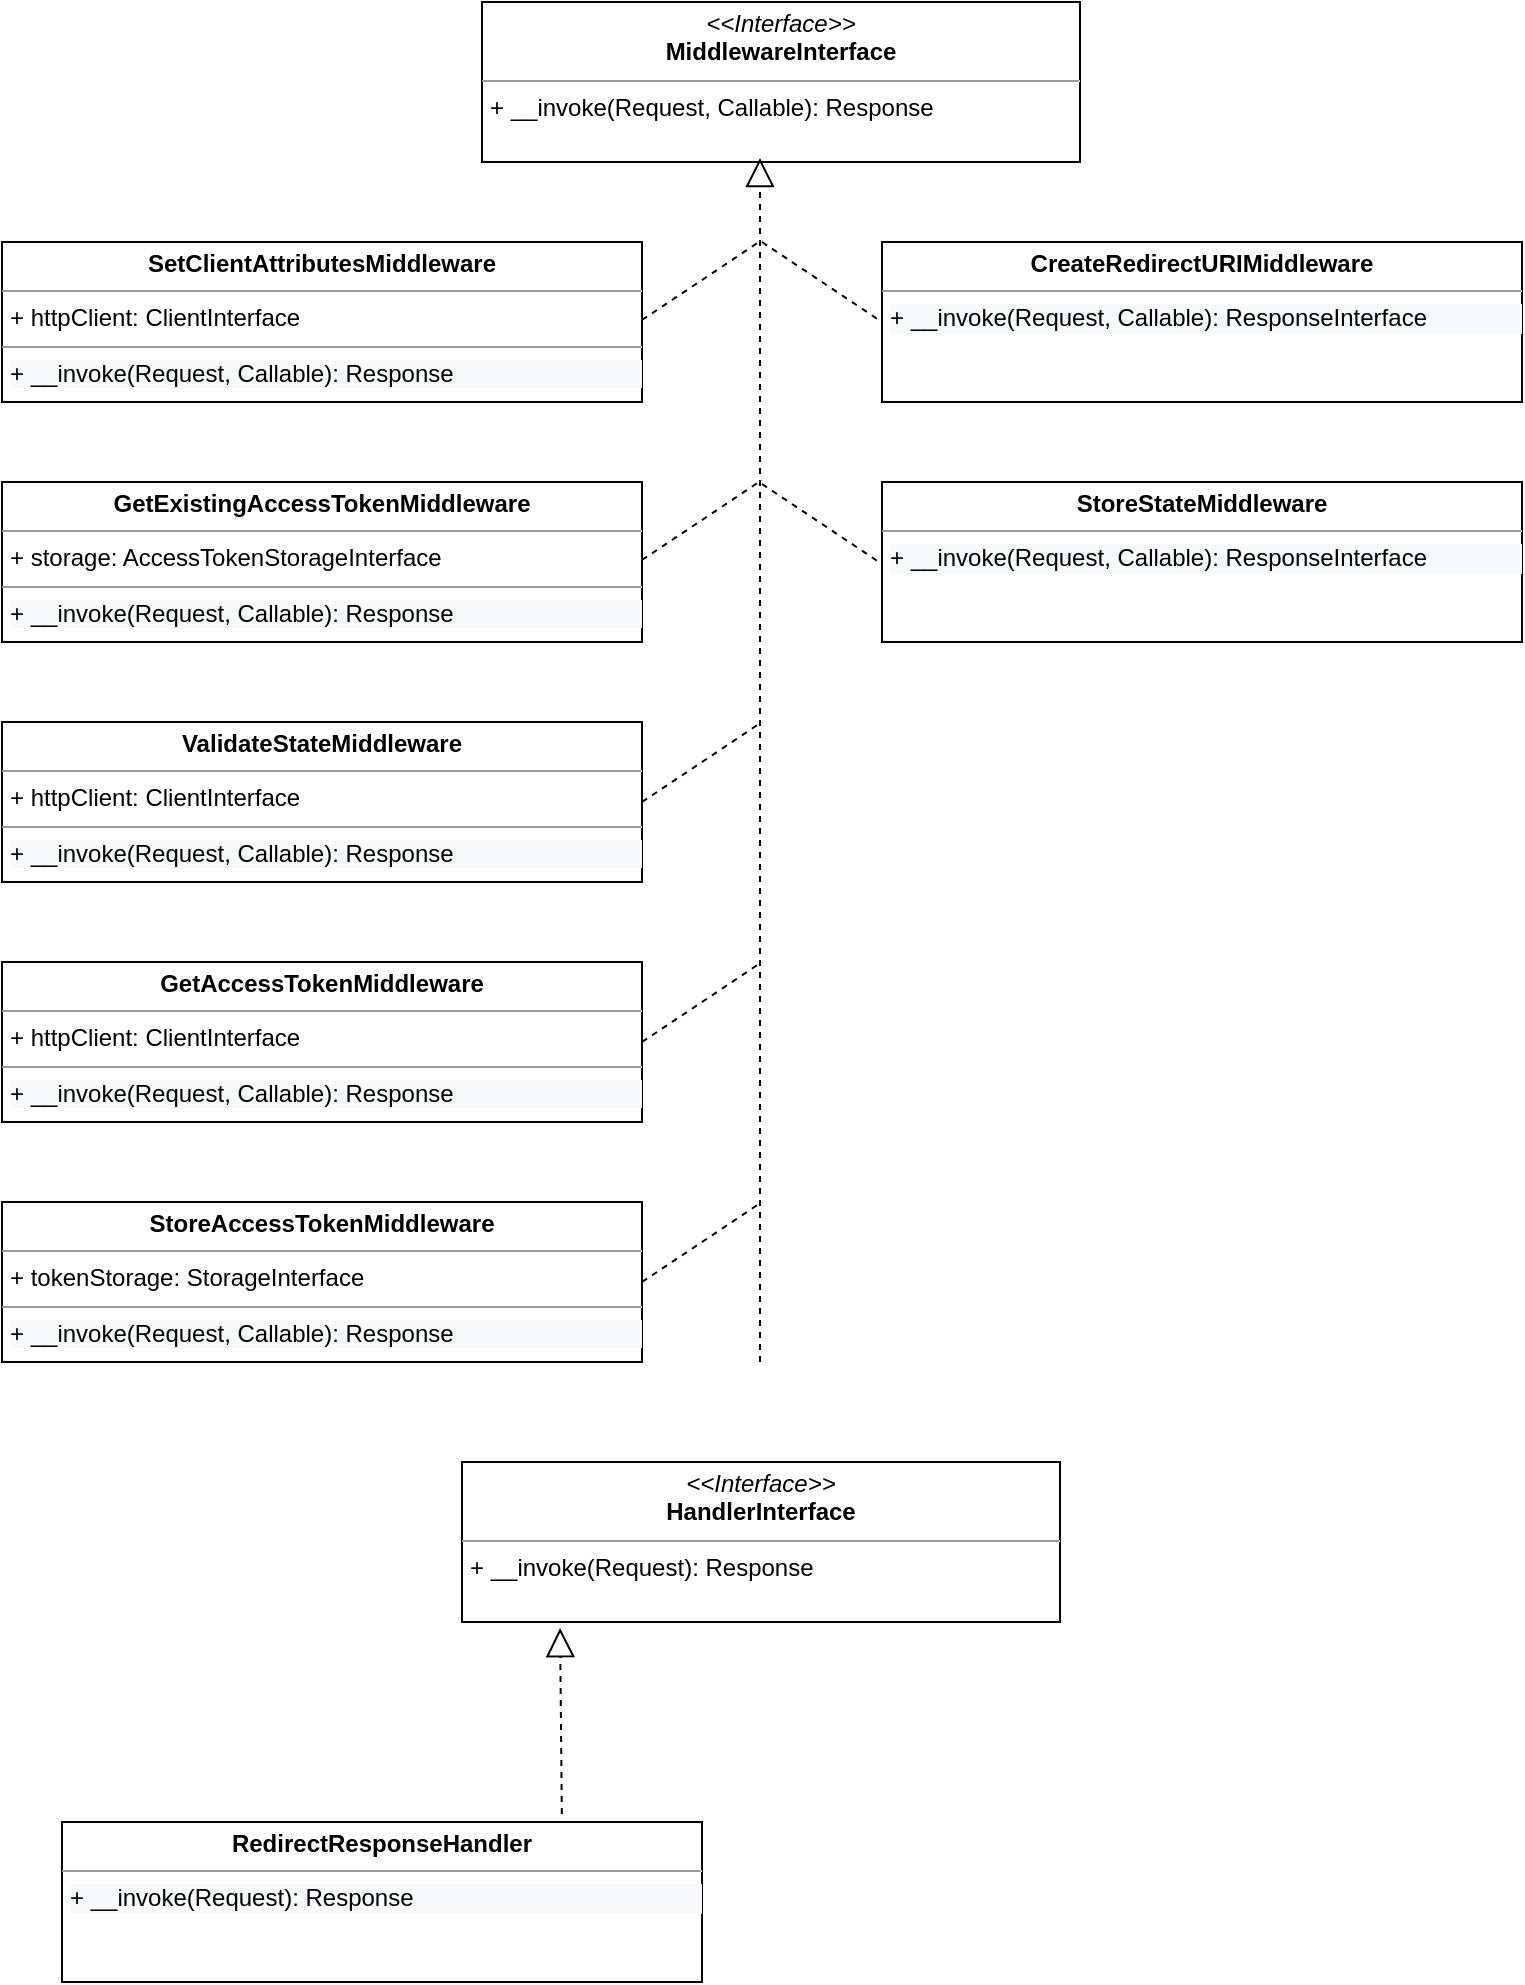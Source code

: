 <mxfile version="13.7.3" type="github" pages="3">
  <diagram id="qrGcWWRsO0BOdbryA6Jo" name="Page-1">
    <mxGraphModel dx="1372" dy="774" grid="1" gridSize="10" guides="1" tooltips="1" connect="1" arrows="1" fold="1" page="1" pageScale="1" pageWidth="827" pageHeight="1169" math="0" shadow="0">
      <root>
        <mxCell id="0" />
        <mxCell id="1" parent="0" />
        <mxCell id="8NeAwoeYT95xqPQiHcfP-7" value="&lt;p style=&quot;margin: 0px ; margin-top: 4px ; text-align: center&quot;&gt;&lt;i&gt;&amp;lt;&amp;lt;Interface&amp;gt;&amp;gt;&lt;/i&gt;&lt;br&gt;&lt;b&gt;MiddlewareInterface&lt;/b&gt;&lt;/p&gt;&lt;hr size=&quot;1&quot;&gt;&lt;p style=&quot;margin: 0px ; margin-left: 4px&quot;&gt;&lt;span&gt;+ __invoke(Request, Callable): Response&lt;/span&gt;&lt;/p&gt;&amp;nbsp;&amp;nbsp;&lt;p style=&quot;margin: 0px ; margin-left: 4px&quot;&gt;&lt;br&gt;&lt;/p&gt;" style="verticalAlign=top;align=left;overflow=fill;fontSize=12;fontFamily=Helvetica;html=1;" parent="1" vertex="1">
          <mxGeometry x="240" y="40" width="299" height="80" as="geometry" />
        </mxCell>
        <mxCell id="8NeAwoeYT95xqPQiHcfP-14" value="&lt;p style=&quot;margin: 0px ; margin-top: 4px ; text-align: center&quot;&gt;&lt;b&gt;GetAccessTokenMiddleware&lt;/b&gt;&lt;/p&gt;&lt;hr size=&quot;1&quot;&gt;&lt;p style=&quot;margin: 0px ; margin-left: 4px&quot;&gt;+ httpClient: ClientInterface&lt;/p&gt;&lt;hr size=&quot;1&quot;&gt;&lt;p style=&quot;margin: 0px ; margin-left: 4px&quot;&gt;&lt;span style=&quot;color: rgb(0 , 0 , 0) ; font-family: &amp;#34;helvetica&amp;#34; ; font-size: 12px ; font-style: normal ; font-weight: 400 ; letter-spacing: normal ; text-align: left ; text-indent: 0px ; text-transform: none ; word-spacing: 0px ; background-color: rgb(248 , 249 , 250) ; float: none ; display: inline&quot;&gt;&lt;/span&gt;&lt;/p&gt;&lt;p style=&quot;color: rgb(0 , 0 , 0) ; font-family: &amp;#34;helvetica&amp;#34; ; font-size: 12px ; font-style: normal ; font-weight: 400 ; letter-spacing: normal ; text-align: left ; text-indent: 0px ; text-transform: none ; word-spacing: 0px ; background-color: rgb(248 , 249 , 250) ; margin: 0px 0px 0px 4px&quot;&gt;&lt;span&gt;+ __invoke(Request, Callable): Response&lt;/span&gt;&lt;/p&gt;" style="verticalAlign=top;align=left;overflow=fill;fontSize=12;fontFamily=Helvetica;html=1;" parent="1" vertex="1">
          <mxGeometry y="520" width="320" height="80" as="geometry" />
        </mxCell>
        <mxCell id="dH7i99eDoG9-ZAs9Vy-J-1" value="&lt;p style=&quot;margin: 0px ; margin-top: 4px ; text-align: center&quot;&gt;&lt;b&gt;StoreAccessTokenMiddleware&lt;/b&gt;&lt;/p&gt;&lt;hr size=&quot;1&quot;&gt;&lt;p style=&quot;margin: 0px ; margin-left: 4px&quot;&gt;+ tokenStorage: StorageInterface&lt;/p&gt;&lt;hr size=&quot;1&quot;&gt;&lt;p style=&quot;margin: 0px ; margin-left: 4px&quot;&gt;&lt;span style=&quot;color: rgb(0 , 0 , 0) ; font-family: &amp;#34;helvetica&amp;#34; ; font-size: 12px ; font-style: normal ; font-weight: 400 ; letter-spacing: normal ; text-align: left ; text-indent: 0px ; text-transform: none ; word-spacing: 0px ; background-color: rgb(248 , 249 , 250) ; float: none ; display: inline&quot;&gt;&lt;/span&gt;&lt;/p&gt;&lt;p style=&quot;color: rgb(0 , 0 , 0) ; font-family: &amp;#34;helvetica&amp;#34; ; font-size: 12px ; font-style: normal ; font-weight: 400 ; letter-spacing: normal ; text-align: left ; text-indent: 0px ; text-transform: none ; word-spacing: 0px ; background-color: rgb(248 , 249 , 250) ; margin: 0px 0px 0px 4px&quot;&gt;&lt;span&gt;+ __invoke(Request, Callable): Response&lt;/span&gt;&lt;/p&gt;" style="verticalAlign=top;align=left;overflow=fill;fontSize=12;fontFamily=Helvetica;html=1;" parent="1" vertex="1">
          <mxGeometry y="640" width="320" height="80" as="geometry" />
        </mxCell>
        <mxCell id="437Ta0UJ8jdZ3Wq3ndbt-1" value="&lt;p style=&quot;margin: 0px ; margin-top: 4px ; text-align: center&quot;&gt;&lt;b&gt;CreateRedirectURIMiddleware&lt;/b&gt;&lt;/p&gt;&lt;hr size=&quot;1&quot;&gt;&lt;p style=&quot;margin: 0px ; margin-left: 4px&quot;&gt;&lt;/p&gt;&lt;p style=&quot;margin: 0px ; margin-left: 4px&quot;&gt;&lt;span style=&quot;color: rgb(0 , 0 , 0) ; font-family: &amp;#34;helvetica&amp;#34; ; font-size: 12px ; font-style: normal ; font-weight: 400 ; letter-spacing: normal ; text-align: left ; text-indent: 0px ; text-transform: none ; word-spacing: 0px ; background-color: rgb(248 , 249 , 250) ; float: none ; display: inline&quot;&gt;&lt;/span&gt;&lt;/p&gt;&lt;p style=&quot;color: rgb(0 , 0 , 0) ; font-family: &amp;#34;helvetica&amp;#34; ; font-size: 12px ; font-style: normal ; font-weight: 400 ; letter-spacing: normal ; text-align: left ; text-indent: 0px ; text-transform: none ; word-spacing: 0px ; background-color: rgb(248 , 249 , 250) ; margin: 0px 0px 0px 4px&quot;&gt;&lt;span&gt;+ __invoke(Request, Callable): ResponseInterface&lt;/span&gt;&lt;/p&gt;" style="verticalAlign=top;align=left;overflow=fill;fontSize=12;fontFamily=Helvetica;html=1;" parent="1" vertex="1">
          <mxGeometry x="440" y="160" width="320" height="80" as="geometry" />
        </mxCell>
        <mxCell id="437Ta0UJ8jdZ3Wq3ndbt-2" value="&lt;p style=&quot;margin: 0px ; margin-top: 4px ; text-align: center&quot;&gt;&lt;b&gt;StoreStateMiddleware&lt;/b&gt;&lt;/p&gt;&lt;hr size=&quot;1&quot;&gt;&lt;p style=&quot;margin: 0px ; margin-left: 4px&quot;&gt;&lt;/p&gt;&lt;p style=&quot;margin: 0px ; margin-left: 4px&quot;&gt;&lt;span style=&quot;color: rgb(0 , 0 , 0) ; font-family: &amp;#34;helvetica&amp;#34; ; font-size: 12px ; font-style: normal ; font-weight: 400 ; letter-spacing: normal ; text-align: left ; text-indent: 0px ; text-transform: none ; word-spacing: 0px ; background-color: rgb(248 , 249 , 250) ; float: none ; display: inline&quot;&gt;&lt;/span&gt;&lt;/p&gt;&lt;p style=&quot;color: rgb(0 , 0 , 0) ; font-family: &amp;#34;helvetica&amp;#34; ; font-size: 12px ; font-style: normal ; font-weight: 400 ; letter-spacing: normal ; text-align: left ; text-indent: 0px ; text-transform: none ; word-spacing: 0px ; background-color: rgb(248 , 249 , 250) ; margin: 0px 0px 0px 4px&quot;&gt;&lt;span&gt;+ __invoke(Request, Callable): ResponseInterface&lt;/span&gt;&lt;/p&gt;" style="verticalAlign=top;align=left;overflow=fill;fontSize=12;fontFamily=Helvetica;html=1;" parent="1" vertex="1">
          <mxGeometry x="440" y="280" width="320" height="80" as="geometry" />
        </mxCell>
        <mxCell id="437Ta0UJ8jdZ3Wq3ndbt-17" value="" style="endArrow=block;dashed=1;endFill=0;endSize=12;html=1;" parent="1" edge="1">
          <mxGeometry width="160" relative="1" as="geometry">
            <mxPoint x="379" y="720" as="sourcePoint" />
            <mxPoint x="379" y="118" as="targetPoint" />
          </mxGeometry>
        </mxCell>
        <mxCell id="nZNE6GQDTucfdXVpyQp9-2" value="&lt;p style=&quot;margin: 0px ; margin-top: 4px ; text-align: center&quot;&gt;&lt;b&gt;ValidateStateMiddleware&lt;/b&gt;&lt;/p&gt;&lt;hr size=&quot;1&quot;&gt;&lt;p style=&quot;margin: 0px ; margin-left: 4px&quot;&gt;+ httpClient: ClientInterface&lt;/p&gt;&lt;hr size=&quot;1&quot;&gt;&lt;p style=&quot;margin: 0px ; margin-left: 4px&quot;&gt;&lt;span style=&quot;color: rgb(0 , 0 , 0) ; font-family: &amp;#34;helvetica&amp;#34; ; font-size: 12px ; font-style: normal ; font-weight: 400 ; letter-spacing: normal ; text-align: left ; text-indent: 0px ; text-transform: none ; word-spacing: 0px ; background-color: rgb(248 , 249 , 250) ; float: none ; display: inline&quot;&gt;&lt;/span&gt;&lt;/p&gt;&lt;p style=&quot;color: rgb(0 , 0 , 0) ; font-family: &amp;#34;helvetica&amp;#34; ; font-size: 12px ; font-style: normal ; font-weight: 400 ; letter-spacing: normal ; text-align: left ; text-indent: 0px ; text-transform: none ; word-spacing: 0px ; background-color: rgb(248 , 249 , 250) ; margin: 0px 0px 0px 4px&quot;&gt;&lt;span&gt;+ __invoke(Request, Callable): Response&lt;/span&gt;&lt;/p&gt;" style="verticalAlign=top;align=left;overflow=fill;fontSize=12;fontFamily=Helvetica;html=1;" parent="1" vertex="1">
          <mxGeometry y="400" width="320" height="80" as="geometry" />
        </mxCell>
        <mxCell id="c0_8Wl3W00QT2Rh3ec4e-10" value="&lt;p style=&quot;margin: 0px ; margin-top: 4px ; text-align: center&quot;&gt;&lt;b&gt;GetExistingAccessTokenMiddleware&lt;/b&gt;&lt;/p&gt;&lt;hr size=&quot;1&quot;&gt;&lt;p style=&quot;margin: 0px ; margin-left: 4px&quot;&gt;+ storage: AccessTokenStorageInterface&lt;/p&gt;&lt;hr size=&quot;1&quot;&gt;&lt;p style=&quot;margin: 0px ; margin-left: 4px&quot;&gt;&lt;span style=&quot;color: rgb(0 , 0 , 0) ; font-family: &amp;#34;helvetica&amp;#34; ; font-size: 12px ; font-style: normal ; font-weight: 400 ; letter-spacing: normal ; text-align: left ; text-indent: 0px ; text-transform: none ; word-spacing: 0px ; background-color: rgb(248 , 249 , 250) ; float: none ; display: inline&quot;&gt;&lt;/span&gt;&lt;/p&gt;&lt;p style=&quot;color: rgb(0 , 0 , 0) ; font-family: &amp;#34;helvetica&amp;#34; ; font-size: 12px ; font-style: normal ; font-weight: 400 ; letter-spacing: normal ; text-align: left ; text-indent: 0px ; text-transform: none ; word-spacing: 0px ; background-color: rgb(248 , 249 , 250) ; margin: 0px 0px 0px 4px&quot;&gt;&lt;span&gt;+ __invoke(Request, Callable): Response&lt;/span&gt;&lt;/p&gt;" style="verticalAlign=top;align=left;overflow=fill;fontSize=12;fontFamily=Helvetica;html=1;" parent="1" vertex="1">
          <mxGeometry y="280" width="320" height="80" as="geometry" />
        </mxCell>
        <mxCell id="c0_8Wl3W00QT2Rh3ec4e-12" value="" style="endArrow=none;dashed=1;html=1;exitX=1;exitY=0.5;exitDx=0;exitDy=0;" parent="1" edge="1">
          <mxGeometry width="50" height="50" relative="1" as="geometry">
            <mxPoint x="320" y="560" as="sourcePoint" />
            <mxPoint x="380" y="520" as="targetPoint" />
            <Array as="points">
              <mxPoint x="380" y="520" />
            </Array>
          </mxGeometry>
        </mxCell>
        <mxCell id="r6jDAVwYO0hfleiq5wBw-1" value="" style="endArrow=none;dashed=1;html=1;exitX=1;exitY=0.5;exitDx=0;exitDy=0;" parent="1" edge="1">
          <mxGeometry width="50" height="50" relative="1" as="geometry">
            <mxPoint x="320" y="680" as="sourcePoint" />
            <mxPoint x="380" y="640" as="targetPoint" />
            <Array as="points">
              <mxPoint x="380" y="640" />
            </Array>
          </mxGeometry>
        </mxCell>
        <mxCell id="r6jDAVwYO0hfleiq5wBw-2" value="&lt;p style=&quot;margin: 0px ; margin-top: 4px ; text-align: center&quot;&gt;&lt;b&gt;SetClientAttributesMiddleware&lt;/b&gt;&lt;/p&gt;&lt;hr size=&quot;1&quot;&gt;&lt;p style=&quot;margin: 0px ; margin-left: 4px&quot;&gt;+ httpClient: ClientInterface&lt;/p&gt;&lt;hr size=&quot;1&quot;&gt;&lt;p style=&quot;margin: 0px ; margin-left: 4px&quot;&gt;&lt;span style=&quot;color: rgb(0 , 0 , 0) ; font-family: &amp;#34;helvetica&amp;#34; ; font-size: 12px ; font-style: normal ; font-weight: 400 ; letter-spacing: normal ; text-align: left ; text-indent: 0px ; text-transform: none ; word-spacing: 0px ; background-color: rgb(248 , 249 , 250) ; float: none ; display: inline&quot;&gt;&lt;/span&gt;&lt;/p&gt;&lt;p style=&quot;color: rgb(0 , 0 , 0) ; font-family: &amp;#34;helvetica&amp;#34; ; font-size: 12px ; font-style: normal ; font-weight: 400 ; letter-spacing: normal ; text-align: left ; text-indent: 0px ; text-transform: none ; word-spacing: 0px ; background-color: rgb(248 , 249 , 250) ; margin: 0px 0px 0px 4px&quot;&gt;&lt;span&gt;+ __invoke(Request, Callable): Response&lt;/span&gt;&lt;/p&gt;" style="verticalAlign=top;align=left;overflow=fill;fontSize=12;fontFamily=Helvetica;html=1;" parent="1" vertex="1">
          <mxGeometry y="160" width="320" height="80" as="geometry" />
        </mxCell>
        <mxCell id="r6jDAVwYO0hfleiq5wBw-3" value="" style="endArrow=none;dashed=1;html=1;exitX=1;exitY=0.5;exitDx=0;exitDy=0;" parent="1" edge="1">
          <mxGeometry width="50" height="50" relative="1" as="geometry">
            <mxPoint x="320" y="440" as="sourcePoint" />
            <mxPoint x="380" y="400" as="targetPoint" />
            <Array as="points">
              <mxPoint x="380" y="400" />
            </Array>
          </mxGeometry>
        </mxCell>
        <mxCell id="r6jDAVwYO0hfleiq5wBw-4" value="" style="endArrow=none;dashed=1;html=1;exitX=1;exitY=0.5;exitDx=0;exitDy=0;" parent="1" edge="1">
          <mxGeometry width="50" height="50" relative="1" as="geometry">
            <mxPoint x="320" y="319" as="sourcePoint" />
            <mxPoint x="380" y="279" as="targetPoint" />
            <Array as="points">
              <mxPoint x="380" y="279" />
            </Array>
          </mxGeometry>
        </mxCell>
        <mxCell id="r6jDAVwYO0hfleiq5wBw-5" value="" style="endArrow=none;dashed=1;html=1;exitX=1;exitY=0.5;exitDx=0;exitDy=0;" parent="1" edge="1">
          <mxGeometry width="50" height="50" relative="1" as="geometry">
            <mxPoint x="320" y="199" as="sourcePoint" />
            <mxPoint x="380" y="159" as="targetPoint" />
            <Array as="points">
              <mxPoint x="380" y="159" />
            </Array>
          </mxGeometry>
        </mxCell>
        <mxCell id="r6jDAVwYO0hfleiq5wBw-7" value="" style="endArrow=none;dashed=1;html=1;entryX=0;entryY=0.5;entryDx=0;entryDy=0;entryPerimeter=0;" parent="1" target="437Ta0UJ8jdZ3Wq3ndbt-1" edge="1">
          <mxGeometry width="50" height="50" relative="1" as="geometry">
            <mxPoint x="380" y="160" as="sourcePoint" />
            <mxPoint x="430" y="190" as="targetPoint" />
          </mxGeometry>
        </mxCell>
        <mxCell id="r6jDAVwYO0hfleiq5wBw-8" value="" style="endArrow=none;dashed=1;html=1;entryX=0;entryY=0.5;entryDx=0;entryDy=0;entryPerimeter=0;" parent="1" edge="1">
          <mxGeometry width="50" height="50" relative="1" as="geometry">
            <mxPoint x="380" y="281" as="sourcePoint" />
            <mxPoint x="440" y="321" as="targetPoint" />
          </mxGeometry>
        </mxCell>
        <mxCell id="crEirApuiouvAJPajLup-1" value="&lt;p style=&quot;margin: 0px ; margin-top: 4px ; text-align: center&quot;&gt;&lt;i&gt;&amp;lt;&amp;lt;Interface&amp;gt;&amp;gt;&lt;/i&gt;&lt;br&gt;&lt;b&gt;HandlerInterface&lt;/b&gt;&lt;/p&gt;&lt;hr size=&quot;1&quot;&gt;&lt;p style=&quot;margin: 0px ; margin-left: 4px&quot;&gt;&lt;span&gt;+ __invoke(Request): Response&lt;/span&gt;&lt;/p&gt;&amp;nbsp;&amp;nbsp;&lt;p style=&quot;margin: 0px ; margin-left: 4px&quot;&gt;&lt;br&gt;&lt;/p&gt;" style="verticalAlign=top;align=left;overflow=fill;fontSize=12;fontFamily=Helvetica;html=1;" vertex="1" parent="1">
          <mxGeometry x="230" y="770" width="299" height="80" as="geometry" />
        </mxCell>
        <mxCell id="crEirApuiouvAJPajLup-2" value="&lt;p style=&quot;margin: 0px ; margin-top: 4px ; text-align: center&quot;&gt;&lt;b&gt;RedirectResponseHandler&lt;/b&gt;&lt;/p&gt;&lt;hr size=&quot;1&quot;&gt;&lt;p style=&quot;margin: 0px ; margin-left: 4px&quot;&gt;&lt;/p&gt;&lt;p style=&quot;margin: 0px ; margin-left: 4px&quot;&gt;&lt;span style=&quot;color: rgb(0 , 0 , 0) ; font-family: &amp;#34;helvetica&amp;#34; ; font-size: 12px ; font-style: normal ; font-weight: 400 ; letter-spacing: normal ; text-align: left ; text-indent: 0px ; text-transform: none ; word-spacing: 0px ; background-color: rgb(248 , 249 , 250) ; float: none ; display: inline&quot;&gt;&lt;/span&gt;&lt;/p&gt;&lt;p style=&quot;color: rgb(0 , 0 , 0) ; font-family: &amp;#34;helvetica&amp;#34; ; font-size: 12px ; font-style: normal ; font-weight: 400 ; letter-spacing: normal ; text-align: left ; text-indent: 0px ; text-transform: none ; word-spacing: 0px ; background-color: rgb(248 , 249 , 250) ; margin: 0px 0px 0px 4px&quot;&gt;&lt;span&gt;+ __invoke(Request): Response&lt;/span&gt;&lt;/p&gt;" style="verticalAlign=top;align=left;overflow=fill;fontSize=12;fontFamily=Helvetica;html=1;" vertex="1" parent="1">
          <mxGeometry x="30" y="950" width="320" height="80" as="geometry" />
        </mxCell>
        <mxCell id="crEirApuiouvAJPajLup-3" value="" style="endArrow=block;dashed=1;endFill=0;endSize=12;html=1;entryX=0.164;entryY=1.038;entryDx=0;entryDy=0;entryPerimeter=0;exitX=0.781;exitY=-0.05;exitDx=0;exitDy=0;exitPerimeter=0;" edge="1" parent="1" source="crEirApuiouvAJPajLup-2" target="crEirApuiouvAJPajLup-1">
          <mxGeometry width="160" relative="1" as="geometry">
            <mxPoint x="242" y="930" as="sourcePoint" />
            <mxPoint x="490" y="820" as="targetPoint" />
          </mxGeometry>
        </mxCell>
      </root>
    </mxGraphModel>
  </diagram>
  <diagram id="M2JfEKzDx_tz9FU8B0R7" name="Page-3">
    <mxGraphModel dx="1372" dy="774" grid="1" gridSize="10" guides="1" tooltips="1" connect="1" arrows="1" fold="1" page="1" pageScale="1" pageWidth="827" pageHeight="1169" math="0" shadow="0">
      <root>
        <mxCell id="DypgrRha4IE7cXeJhuj2-0" />
        <mxCell id="DypgrRha4IE7cXeJhuj2-1" parent="DypgrRha4IE7cXeJhuj2-0" />
        <mxCell id="DypgrRha4IE7cXeJhuj2-2" value="&lt;p style=&quot;margin: 0px ; margin-top: 4px ; text-align: center&quot;&gt;&lt;i&gt;&amp;lt;&amp;lt;Interface&amp;gt;&amp;gt;&lt;/i&gt;&lt;br&gt;&lt;b&gt;MiddlewareStackInterface&lt;/b&gt;&lt;/p&gt;&lt;hr size=&quot;1&quot;&gt;&lt;p style=&quot;margin: 0px ; margin-left: 4px&quot;&gt;# handlers: MiddlewareStackInterface&lt;br&gt;&lt;br&gt;&lt;/p&gt;&lt;hr size=&quot;1&quot;&gt;&lt;p style=&quot;margin: 0px ; margin-left: 4px&quot;&gt;+ handle(Request): ResponseInterface&lt;/p&gt;" style="verticalAlign=top;align=left;overflow=fill;fontSize=12;fontFamily=Helvetica;html=1;" vertex="1" parent="DypgrRha4IE7cXeJhuj2-1">
          <mxGeometry x="60" y="30" width="290" height="140" as="geometry" />
        </mxCell>
        <mxCell id="DypgrRha4IE7cXeJhuj2-4" value="&lt;p style=&quot;margin: 0px ; margin-top: 4px ; text-align: center&quot;&gt;&lt;i&gt;&amp;lt;&amp;lt;Interface&amp;gt;&amp;gt;&lt;/i&gt;&lt;br&gt;&lt;b&gt;OAuthAuthorizeControllerInterface&lt;/b&gt;&lt;br&gt;&lt;/p&gt;&lt;p style=&quot;margin: 0px ; margin-left: 4px&quot;&gt;&lt;br&gt;&lt;/p&gt;&lt;hr size=&quot;1&quot;&gt;&lt;p style=&quot;margin: 0px ; margin-left: 4px&quot;&gt;+ authorize(Request, MiddlewareStackInterface): ResponseInterface&lt;br&gt;&lt;br&gt;&lt;/p&gt;" style="verticalAlign=top;align=left;overflow=fill;fontSize=12;fontFamily=Helvetica;html=1;" vertex="1" parent="DypgrRha4IE7cXeJhuj2-1">
          <mxGeometry x="30" y="240" width="380" height="98" as="geometry" />
        </mxCell>
        <mxCell id="DypgrRha4IE7cXeJhuj2-9" value="&lt;p style=&quot;margin: 0px ; margin-top: 4px ; text-align: center&quot;&gt;&lt;i&gt;&amp;lt;&amp;lt;Interface&amp;gt;&amp;gt;&lt;/i&gt;&lt;br&gt;&lt;b&gt;OAuthClientRegistryInterface&lt;/b&gt;&lt;/p&gt;&lt;hr size=&quot;1&quot;&gt;&lt;p style=&quot;margin: 0px ; margin-left: 4px&quot;&gt;# handlers: Registry&lt;br&gt;&lt;br&gt;&lt;/p&gt;&lt;hr size=&quot;1&quot;&gt;&lt;p style=&quot;margin: 0px ; margin-left: 4px&quot;&gt;&lt;br&gt;&lt;/p&gt;" style="verticalAlign=top;align=left;overflow=fill;fontSize=12;fontFamily=Helvetica;html=1;" vertex="1" parent="DypgrRha4IE7cXeJhuj2-1">
          <mxGeometry x="440" y="30" width="290" height="140" as="geometry" />
        </mxCell>
        <mxCell id="RHcquoMPSxeYPx1MUtJD-0" value="andreo.oauth.api_connector.handler.$client.$zone" style="text;html=1;strokeColor=none;fillColor=none;align=center;verticalAlign=middle;whiteSpace=wrap;rounded=0;" vertex="1" parent="DypgrRha4IE7cXeJhuj2-1">
          <mxGeometry x="110" y="430" width="160" height="20" as="geometry" />
        </mxCell>
      </root>
    </mxGraphModel>
  </diagram>
  <diagram id="eVetJYscSYdyF3uCFjhy" name="Page-4">
    <mxGraphModel dx="1372" dy="774" grid="1" gridSize="10" guides="1" tooltips="1" connect="1" arrows="1" fold="1" page="1" pageScale="1" pageWidth="827" pageHeight="1169" math="0" shadow="0">
      <root>
        <mxCell id="qNI3BiPmctWmxEta-UWh-0" />
        <mxCell id="qNI3BiPmctWmxEta-UWh-1" parent="qNI3BiPmctWmxEta-UWh-0" />
        <mxCell id="qNI3BiPmctWmxEta-UWh-2" value="RedirectUri" style="swimlane;fontStyle=1;align=center;verticalAlign=top;childLayout=stackLayout;horizontal=1;startSize=26;horizontalStack=0;resizeParent=1;resizeParentMax=0;resizeLast=0;collapsible=1;marginBottom=0;" parent="qNI3BiPmctWmxEta-UWh-1" vertex="1">
          <mxGeometry x="490" y="210" width="160" height="136" as="geometry" />
        </mxCell>
        <mxCell id="qNI3BiPmctWmxEta-UWh-3" value="# uri: string&#xa;# state: State" style="text;strokeColor=none;fillColor=none;align=left;verticalAlign=top;spacingLeft=4;spacingRight=4;overflow=hidden;rotatable=0;points=[[0,0.5],[1,0.5]];portConstraint=eastwest;" parent="qNI3BiPmctWmxEta-UWh-2" vertex="1">
          <mxGeometry y="26" width="160" height="42" as="geometry" />
        </mxCell>
        <mxCell id="qNI3BiPmctWmxEta-UWh-4" value="" style="line;strokeWidth=1;fillColor=none;align=left;verticalAlign=middle;spacingTop=-1;spacingLeft=3;spacingRight=3;rotatable=0;labelPosition=right;points=[];portConstraint=eastwest;" parent="qNI3BiPmctWmxEta-UWh-2" vertex="1">
          <mxGeometry y="68" width="160" height="8" as="geometry" />
        </mxCell>
        <mxCell id="qNI3BiPmctWmxEta-UWh-5" value="+ withClientId(ClientId): self&#xa;+ withState(State): self" style="text;strokeColor=none;fillColor=none;align=left;verticalAlign=top;spacingLeft=4;spacingRight=4;overflow=hidden;rotatable=0;points=[[0,0.5],[1,0.5]];portConstraint=eastwest;" parent="qNI3BiPmctWmxEta-UWh-2" vertex="1">
          <mxGeometry y="76" width="160" height="60" as="geometry" />
        </mxCell>
        <mxCell id="qNI3BiPmctWmxEta-UWh-6" value="ClientZoneAttributes" style="swimlane;fontStyle=1;align=center;verticalAlign=top;childLayout=stackLayout;horizontal=1;startSize=26;horizontalStack=0;resizeParent=1;resizeParentMax=0;resizeLast=0;collapsible=1;marginBottom=0;" parent="qNI3BiPmctWmxEta-UWh-1" vertex="1">
          <mxGeometry x="414" y="380" width="180" height="168" as="geometry" />
        </mxCell>
        <mxCell id="qNI3BiPmctWmxEta-UWh-7" value="# clientId: ClientId&#xa;# clientSecret: ClientSecret;&#xa;# redirectUri: RedirectUri&#xa;# redirectResponseUri: string" style="text;strokeColor=none;fillColor=none;align=left;verticalAlign=top;spacingLeft=4;spacingRight=4;overflow=hidden;rotatable=0;points=[[0,0.5],[1,0.5]];portConstraint=eastwest;" parent="qNI3BiPmctWmxEta-UWh-6" vertex="1">
          <mxGeometry y="26" width="180" height="84" as="geometry" />
        </mxCell>
        <mxCell id="qNI3BiPmctWmxEta-UWh-8" value="" style="line;strokeWidth=1;fillColor=none;align=left;verticalAlign=middle;spacingTop=-1;spacingLeft=3;spacingRight=3;rotatable=0;labelPosition=right;points=[];portConstraint=eastwest;" parent="qNI3BiPmctWmxEta-UWh-6" vertex="1">
          <mxGeometry y="110" width="180" height="28" as="geometry" />
        </mxCell>
        <mxCell id="qNI3BiPmctWmxEta-UWh-9" value="+ method(type): type" style="text;strokeColor=none;fillColor=none;align=left;verticalAlign=top;spacingLeft=4;spacingRight=4;overflow=hidden;rotatable=0;points=[[0,0.5],[1,0.5]];portConstraint=eastwest;" parent="qNI3BiPmctWmxEta-UWh-6" vertex="1">
          <mxGeometry y="138" width="180" height="30" as="geometry" />
        </mxCell>
      </root>
    </mxGraphModel>
  </diagram>
</mxfile>
